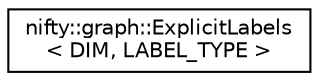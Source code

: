 digraph "Graphical Class Hierarchy"
{
  edge [fontname="Helvetica",fontsize="10",labelfontname="Helvetica",labelfontsize="10"];
  node [fontname="Helvetica",fontsize="10",shape=record];
  rankdir="LR";
  Node1 [label="nifty::graph::ExplicitLabels\l\< DIM, LABEL_TYPE \>",height=0.2,width=0.4,color="black", fillcolor="white", style="filled",URL="$classnifty_1_1graph_1_1ExplicitLabels.html"];
}
